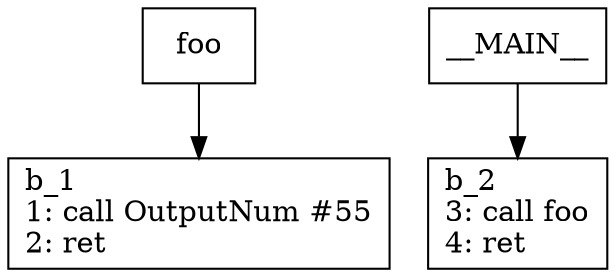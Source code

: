 digraph Computation {
node [shape=box];
foo -> b_1;
b_1 [label="b_1\l1: call OutputNum #55\l2: ret \l"]
__MAIN__ -> b_2;
b_2 [label="b_2\l3: call foo\l4: ret \l"]
}